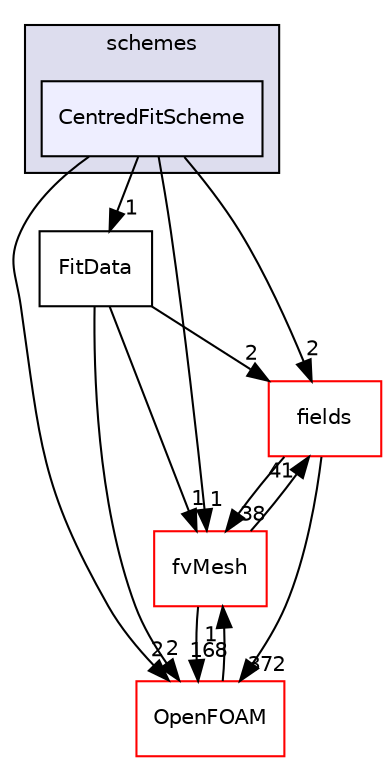 digraph "src/finiteVolume/interpolation/surfaceInterpolation/schemes/CentredFitScheme" {
  bgcolor=transparent;
  compound=true
  node [ fontsize="10", fontname="Helvetica"];
  edge [ labelfontsize="10", labelfontname="Helvetica"];
  subgraph clusterdir_deb7d71175aa940c147966c547ebcb7e {
    graph [ bgcolor="#ddddee", pencolor="black", label="schemes" fontname="Helvetica", fontsize="10", URL="dir_deb7d71175aa940c147966c547ebcb7e.html"]
  dir_5067335aa3a34104ac41befc6ecfb362 [shape=box, label="CentredFitScheme", style="filled", fillcolor="#eeeeff", pencolor="black", URL="dir_5067335aa3a34104ac41befc6ecfb362.html"];
  }
  dir_25ab4a83a983f7bb7a38b7f63bb141b7 [shape=box label="fields" color="red" URL="dir_25ab4a83a983f7bb7a38b7f63bb141b7.html"];
  dir_c382fa095c9c33d8673c0dd60aaef275 [shape=box label="fvMesh" color="red" URL="dir_c382fa095c9c33d8673c0dd60aaef275.html"];
  dir_c5473ff19b20e6ec4dfe5c310b3778a8 [shape=box label="OpenFOAM" color="red" URL="dir_c5473ff19b20e6ec4dfe5c310b3778a8.html"];
  dir_8b1dd99eadfdd2f1d530ebe9643fb191 [shape=box label="FitData" URL="dir_8b1dd99eadfdd2f1d530ebe9643fb191.html"];
  dir_25ab4a83a983f7bb7a38b7f63bb141b7->dir_c382fa095c9c33d8673c0dd60aaef275 [headlabel="38", labeldistance=1.5 headhref="dir_000890_001106.html"];
  dir_25ab4a83a983f7bb7a38b7f63bb141b7->dir_c5473ff19b20e6ec4dfe5c310b3778a8 [headlabel="372", labeldistance=1.5 headhref="dir_000890_002151.html"];
  dir_5067335aa3a34104ac41befc6ecfb362->dir_25ab4a83a983f7bb7a38b7f63bb141b7 [headlabel="2", labeldistance=1.5 headhref="dir_001206_000890.html"];
  dir_5067335aa3a34104ac41befc6ecfb362->dir_c382fa095c9c33d8673c0dd60aaef275 [headlabel="1", labeldistance=1.5 headhref="dir_001206_001106.html"];
  dir_5067335aa3a34104ac41befc6ecfb362->dir_c5473ff19b20e6ec4dfe5c310b3778a8 [headlabel="2", labeldistance=1.5 headhref="dir_001206_002151.html"];
  dir_5067335aa3a34104ac41befc6ecfb362->dir_8b1dd99eadfdd2f1d530ebe9643fb191 [headlabel="1", labeldistance=1.5 headhref="dir_001206_001213.html"];
  dir_c382fa095c9c33d8673c0dd60aaef275->dir_25ab4a83a983f7bb7a38b7f63bb141b7 [headlabel="41", labeldistance=1.5 headhref="dir_001106_000890.html"];
  dir_c382fa095c9c33d8673c0dd60aaef275->dir_c5473ff19b20e6ec4dfe5c310b3778a8 [headlabel="168", labeldistance=1.5 headhref="dir_001106_002151.html"];
  dir_c5473ff19b20e6ec4dfe5c310b3778a8->dir_c382fa095c9c33d8673c0dd60aaef275 [headlabel="1", labeldistance=1.5 headhref="dir_002151_001106.html"];
  dir_8b1dd99eadfdd2f1d530ebe9643fb191->dir_25ab4a83a983f7bb7a38b7f63bb141b7 [headlabel="2", labeldistance=1.5 headhref="dir_001213_000890.html"];
  dir_8b1dd99eadfdd2f1d530ebe9643fb191->dir_c382fa095c9c33d8673c0dd60aaef275 [headlabel="1", labeldistance=1.5 headhref="dir_001213_001106.html"];
  dir_8b1dd99eadfdd2f1d530ebe9643fb191->dir_c5473ff19b20e6ec4dfe5c310b3778a8 [headlabel="2", labeldistance=1.5 headhref="dir_001213_002151.html"];
}

